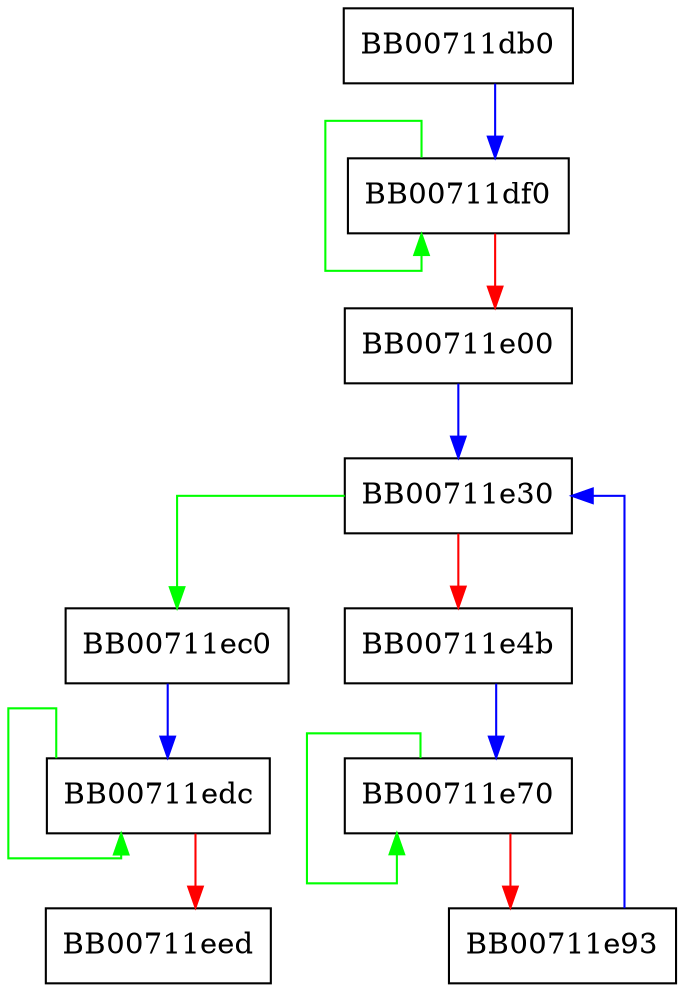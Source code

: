 digraph aesni_ccm64_decrypt_blocks {
  node [shape="box"];
  graph [splines=ortho];
  BB00711db0 -> BB00711df0 [color="blue"];
  BB00711df0 -> BB00711df0 [color="green"];
  BB00711df0 -> BB00711e00 [color="red"];
  BB00711e00 -> BB00711e30 [color="blue"];
  BB00711e30 -> BB00711ec0 [color="green"];
  BB00711e30 -> BB00711e4b [color="red"];
  BB00711e4b -> BB00711e70 [color="blue"];
  BB00711e70 -> BB00711e70 [color="green"];
  BB00711e70 -> BB00711e93 [color="red"];
  BB00711e93 -> BB00711e30 [color="blue"];
  BB00711ec0 -> BB00711edc [color="blue"];
  BB00711edc -> BB00711edc [color="green"];
  BB00711edc -> BB00711eed [color="red"];
}